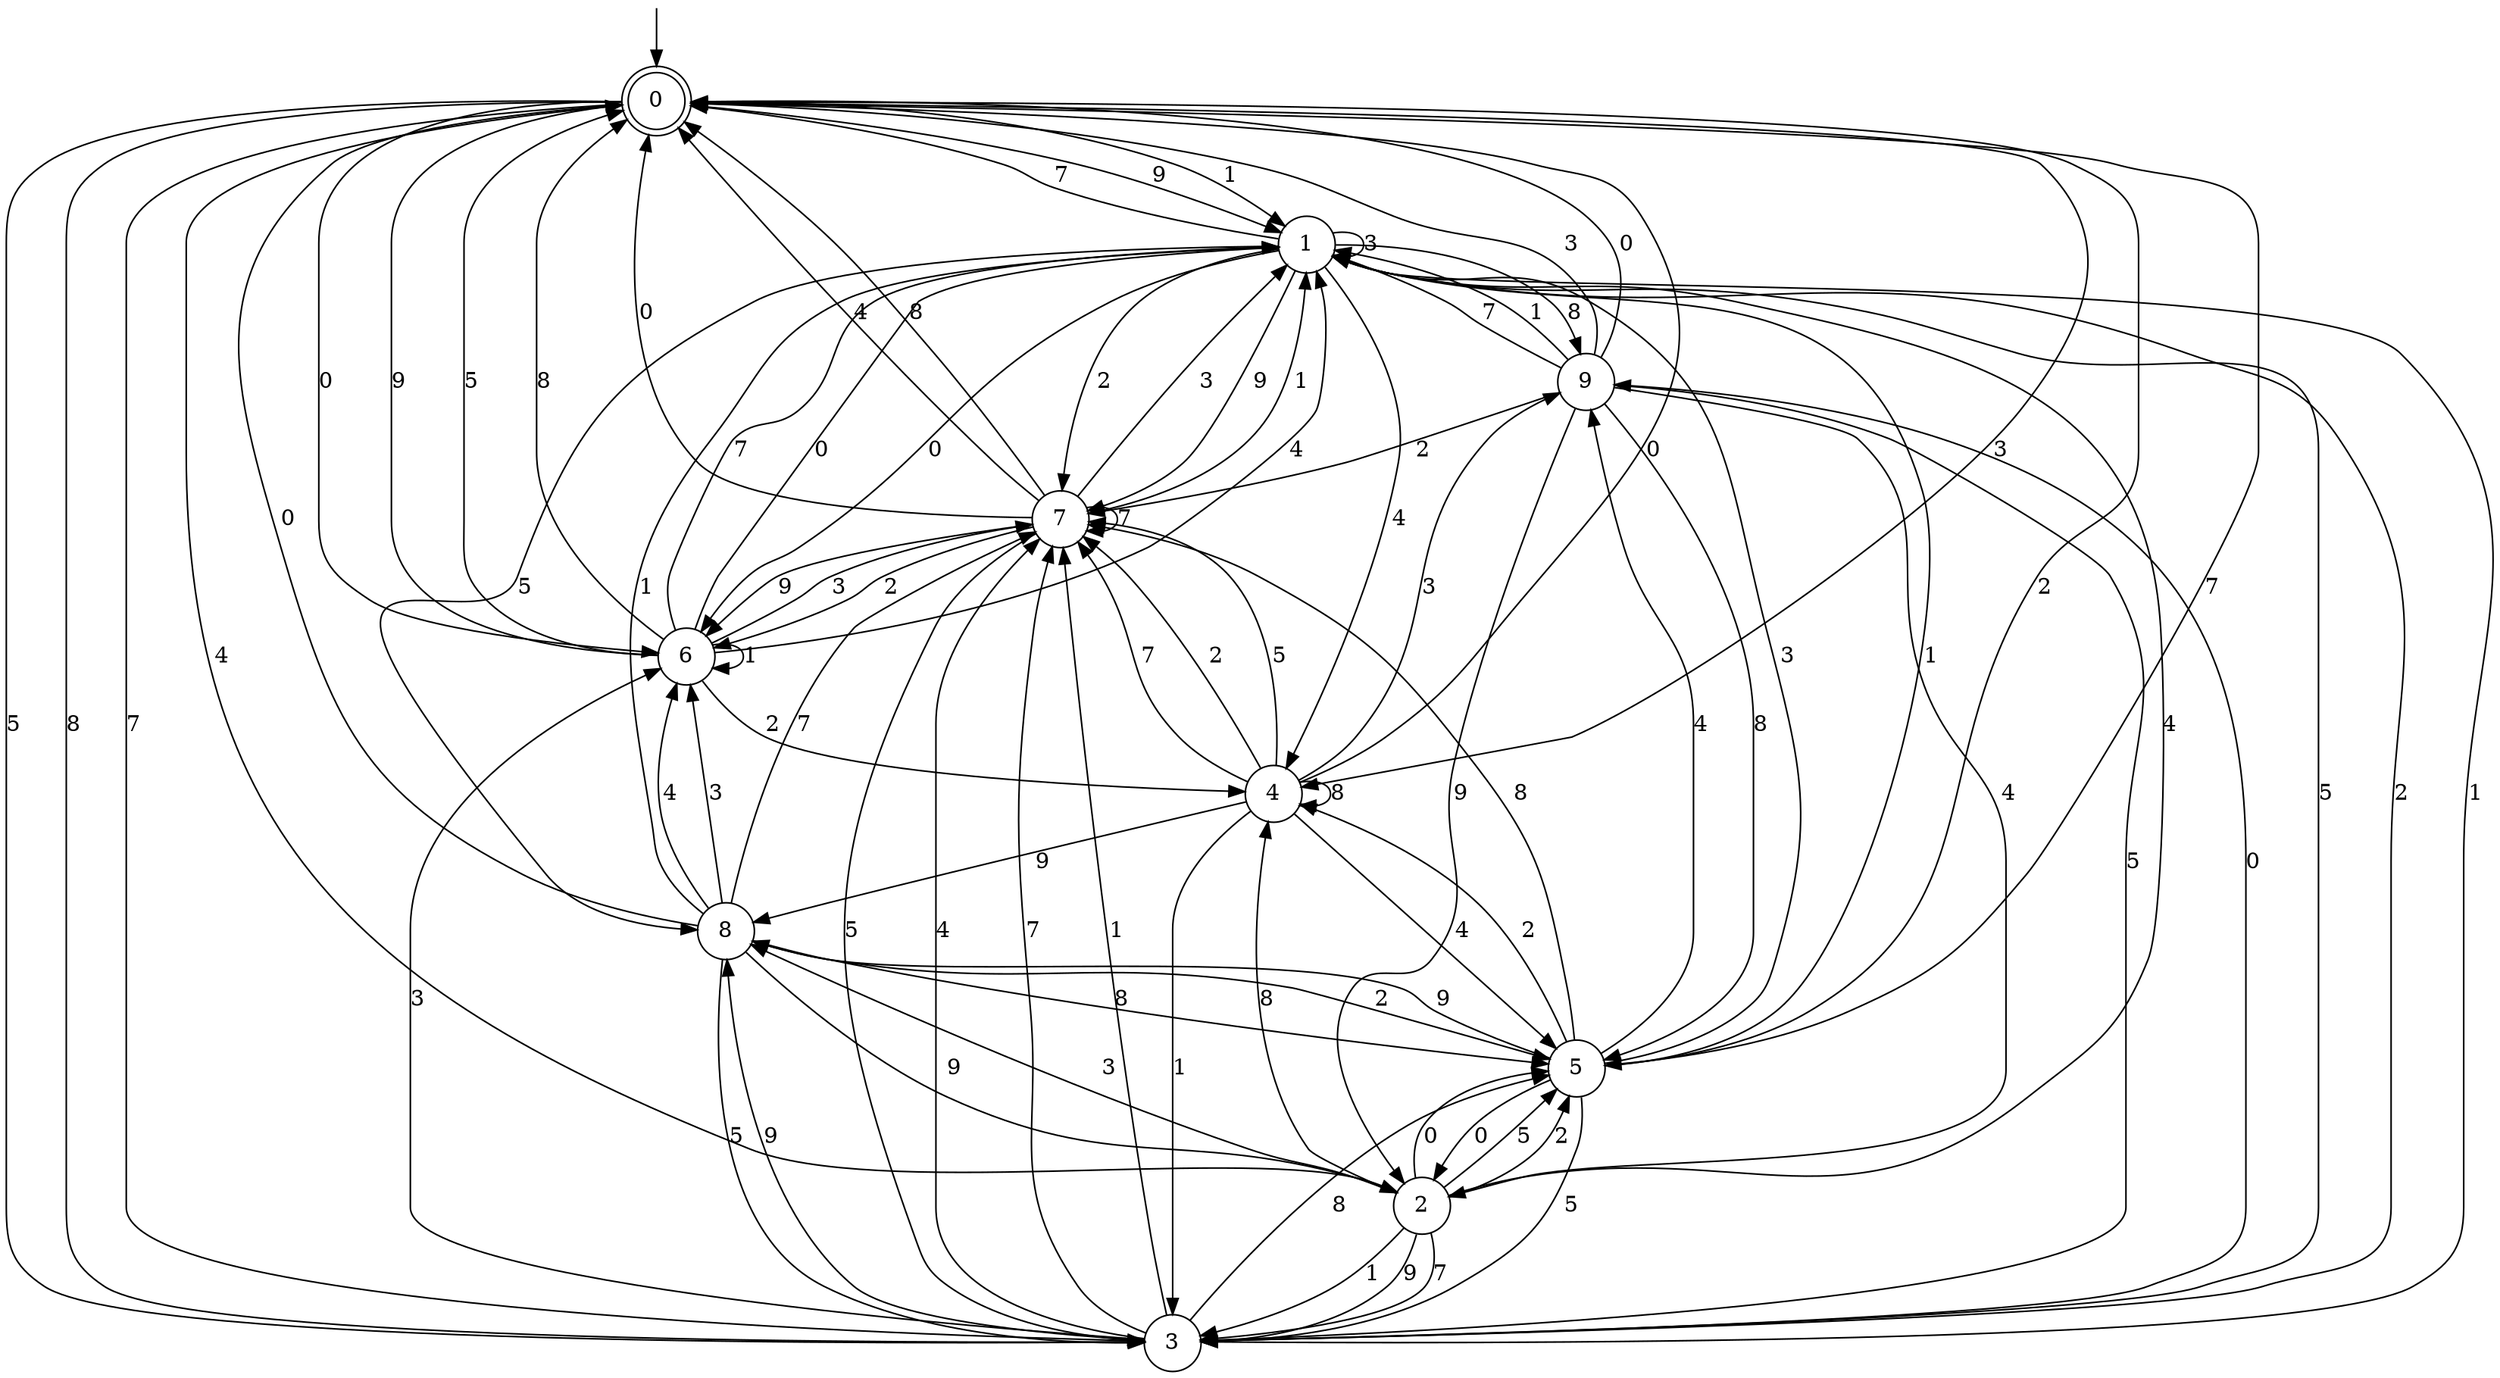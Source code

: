 digraph g {

	s0 [shape="doublecircle" label="0"];
	s1 [shape="circle" label="1"];
	s2 [shape="circle" label="2"];
	s3 [shape="circle" label="3"];
	s4 [shape="circle" label="4"];
	s5 [shape="circle" label="5"];
	s6 [shape="circle" label="6"];
	s7 [shape="circle" label="7"];
	s8 [shape="circle" label="8"];
	s9 [shape="circle" label="9"];
	s0 -> s1 [label="9"];
	s0 -> s2 [label="4"];
	s0 -> s3 [label="5"];
	s0 -> s3 [label="8"];
	s0 -> s4 [label="3"];
	s0 -> s3 [label="7"];
	s0 -> s1 [label="1"];
	s0 -> s5 [label="2"];
	s0 -> s6 [label="0"];
	s1 -> s7 [label="9"];
	s1 -> s4 [label="4"];
	s1 -> s8 [label="5"];
	s1 -> s9 [label="8"];
	s1 -> s1 [label="3"];
	s1 -> s0 [label="7"];
	s1 -> s3 [label="1"];
	s1 -> s7 [label="2"];
	s1 -> s6 [label="0"];
	s2 -> s3 [label="9"];
	s2 -> s1 [label="4"];
	s2 -> s5 [label="5"];
	s2 -> s4 [label="8"];
	s2 -> s8 [label="3"];
	s2 -> s3 [label="7"];
	s2 -> s3 [label="1"];
	s2 -> s5 [label="2"];
	s2 -> s5 [label="0"];
	s3 -> s8 [label="9"];
	s3 -> s7 [label="4"];
	s3 -> s1 [label="5"];
	s3 -> s5 [label="8"];
	s3 -> s6 [label="3"];
	s3 -> s7 [label="7"];
	s3 -> s7 [label="1"];
	s3 -> s1 [label="2"];
	s3 -> s9 [label="0"];
	s4 -> s8 [label="9"];
	s4 -> s5 [label="4"];
	s4 -> s7 [label="5"];
	s4 -> s4 [label="8"];
	s4 -> s9 [label="3"];
	s4 -> s7 [label="7"];
	s4 -> s3 [label="1"];
	s4 -> s7 [label="2"];
	s4 -> s0 [label="0"];
	s5 -> s8 [label="9"];
	s5 -> s9 [label="4"];
	s5 -> s3 [label="5"];
	s5 -> s7 [label="8"];
	s5 -> s1 [label="3"];
	s5 -> s0 [label="7"];
	s5 -> s1 [label="1"];
	s5 -> s4 [label="2"];
	s5 -> s2 [label="0"];
	s6 -> s0 [label="9"];
	s6 -> s1 [label="4"];
	s6 -> s0 [label="5"];
	s6 -> s0 [label="8"];
	s6 -> s7 [label="3"];
	s6 -> s1 [label="7"];
	s6 -> s6 [label="1"];
	s6 -> s4 [label="2"];
	s6 -> s1 [label="0"];
	s7 -> s6 [label="9"];
	s7 -> s0 [label="4"];
	s7 -> s3 [label="5"];
	s7 -> s0 [label="8"];
	s7 -> s1 [label="3"];
	s7 -> s7 [label="7"];
	s7 -> s1 [label="1"];
	s7 -> s6 [label="2"];
	s7 -> s0 [label="0"];
	s8 -> s2 [label="9"];
	s8 -> s6 [label="4"];
	s8 -> s3 [label="5"];
	s8 -> s5 [label="8"];
	s8 -> s6 [label="3"];
	s8 -> s7 [label="7"];
	s8 -> s1 [label="1"];
	s8 -> s5 [label="2"];
	s8 -> s0 [label="0"];
	s9 -> s2 [label="9"];
	s9 -> s2 [label="4"];
	s9 -> s3 [label="5"];
	s9 -> s5 [label="8"];
	s9 -> s0 [label="3"];
	s9 -> s1 [label="7"];
	s9 -> s1 [label="1"];
	s9 -> s7 [label="2"];
	s9 -> s0 [label="0"];

__start0 [label="" shape="none" width="0" height="0"];
__start0 -> s0;

}
